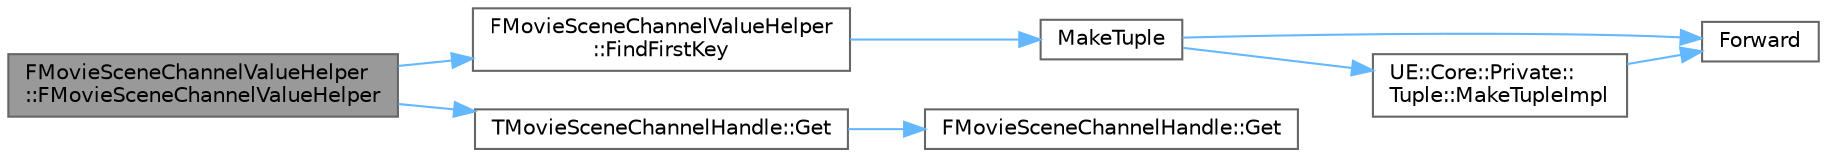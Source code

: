 digraph "FMovieSceneChannelValueHelper::FMovieSceneChannelValueHelper"
{
 // INTERACTIVE_SVG=YES
 // LATEX_PDF_SIZE
  bgcolor="transparent";
  edge [fontname=Helvetica,fontsize=10,labelfontname=Helvetica,labelfontsize=10];
  node [fontname=Helvetica,fontsize=10,shape=box,height=0.2,width=0.4];
  rankdir="LR";
  Node1 [id="Node000001",label="FMovieSceneChannelValueHelper\l::FMovieSceneChannelValueHelper",height=0.2,width=0.4,color="gray40", fillcolor="grey60", style="filled", fontcolor="black",tooltip="Construction from a channel handle, a pointer to an external user-facing value on the key struct,..."];
  Node1 -> Node2 [id="edge1_Node000001_Node000002",color="steelblue1",style="solid",tooltip=" "];
  Node2 [id="Node000002",label="FMovieSceneChannelValueHelper\l::FindFirstKey",height=0.2,width=0.4,color="grey40", fillcolor="white", style="filled",URL="$d3/d38/structFMovieSceneChannelValueHelper.html#abbb6aff1107f6d2e824085b1bce99086",tooltip="Attempt to find a single key handle that exists on the specified channel."];
  Node2 -> Node3 [id="edge2_Node000002_Node000003",color="steelblue1",style="solid",tooltip=" "];
  Node3 [id="Node000003",label="MakeTuple",height=0.2,width=0.4,color="grey40", fillcolor="white", style="filled",URL="$d2/d4f/Tuple_8h.html#a2a9da54b9388b07ef2ef490f10931f0b",tooltip="Makes a TTuple from some arguments."];
  Node3 -> Node4 [id="edge3_Node000003_Node000004",color="steelblue1",style="solid",tooltip=" "];
  Node4 [id="Node000004",label="Forward",height=0.2,width=0.4,color="grey40", fillcolor="white", style="filled",URL="$d4/d24/UnrealTemplate_8h.html#a68f280c1d561a8899a1e9e3ea8405d00",tooltip="Forward will cast a reference to an rvalue reference."];
  Node3 -> Node5 [id="edge4_Node000003_Node000005",color="steelblue1",style="solid",tooltip=" "];
  Node5 [id="Node000005",label="UE::Core::Private::\lTuple::MakeTupleImpl",height=0.2,width=0.4,color="grey40", fillcolor="white", style="filled",URL="$dc/d69/namespaceUE_1_1Core_1_1Private_1_1Tuple.html#ae7ba380c8b3433afdd2c1fb413152b62",tooltip=" "];
  Node5 -> Node4 [id="edge5_Node000005_Node000004",color="steelblue1",style="solid",tooltip=" "];
  Node1 -> Node6 [id="edge6_Node000001_Node000006",color="steelblue1",style="solid",tooltip=" "];
  Node6 [id="Node000006",label="TMovieSceneChannelHandle::Get",height=0.2,width=0.4,color="grey40", fillcolor="white", style="filled",URL="$df/d8c/structTMovieSceneChannelHandle.html#a90994697f093f351779dfda7df13fbbb",tooltip="Get the channel pointer this handle represents."];
  Node6 -> Node7 [id="edge7_Node000006_Node000007",color="steelblue1",style="solid",tooltip=" "];
  Node7 [id="Node000007",label="FMovieSceneChannelHandle::Get",height=0.2,width=0.4,color="grey40", fillcolor="white", style="filled",URL="$d0/d1b/structFMovieSceneChannelHandle.html#a6b5beae5a5958bf5d83cc05269991634",tooltip="Get the channel pointer this handle represents."];
}
